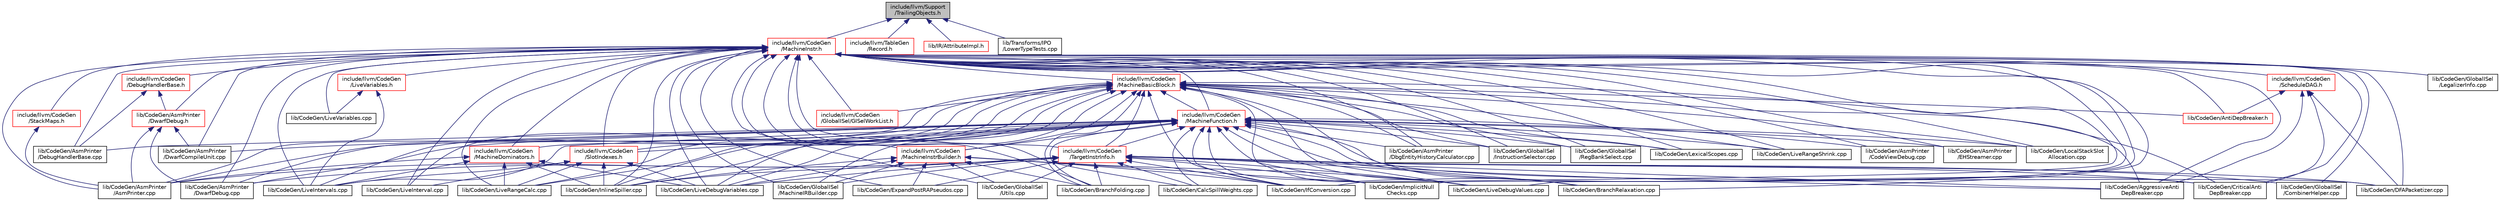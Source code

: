 digraph "include/llvm/Support/TrailingObjects.h"
{
 // LATEX_PDF_SIZE
  bgcolor="transparent";
  edge [fontname="Helvetica",fontsize="10",labelfontname="Helvetica",labelfontsize="10"];
  node [fontname="Helvetica",fontsize="10",shape="box"];
  Node1 [label="include/llvm/Support\l/TrailingObjects.h",height=0.2,width=0.4,color="black", fillcolor="grey75", style="filled", fontcolor="black",tooltip="This header defines support for implementing classes that have some trailing object (or arrays of obj..."];
  Node1 -> Node2 [dir="back",color="midnightblue",fontsize="10",style="solid",fontname="Helvetica"];
  Node2 [label="include/llvm/CodeGen\l/MachineInstr.h",height=0.2,width=0.4,color="red",URL="$MachineInstr_8h.html",tooltip=" "];
  Node2 -> Node3 [dir="back",color="midnightblue",fontsize="10",style="solid",fontname="Helvetica"];
  Node3 [label="include/llvm/CodeGen\l/DebugHandlerBase.h",height=0.2,width=0.4,color="red",URL="$DebugHandlerBase_8h.html",tooltip=" "];
  Node3 -> Node7 [dir="back",color="midnightblue",fontsize="10",style="solid",fontname="Helvetica"];
  Node7 [label="lib/CodeGen/AsmPrinter\l/DebugHandlerBase.cpp",height=0.2,width=0.4,color="black",URL="$DebugHandlerBase_8cpp.html",tooltip=" "];
  Node3 -> Node8 [dir="back",color="midnightblue",fontsize="10",style="solid",fontname="Helvetica"];
  Node8 [label="lib/CodeGen/AsmPrinter\l/DwarfDebug.h",height=0.2,width=0.4,color="red",URL="$DwarfDebug_8h.html",tooltip=" "];
  Node8 -> Node5 [dir="back",color="midnightblue",fontsize="10",style="solid",fontname="Helvetica"];
  Node5 [label="lib/CodeGen/AsmPrinter\l/AsmPrinter.cpp",height=0.2,width=0.4,color="black",URL="$AsmPrinter_8cpp.html",tooltip=" "];
  Node8 -> Node12 [dir="back",color="midnightblue",fontsize="10",style="solid",fontname="Helvetica"];
  Node12 [label="lib/CodeGen/AsmPrinter\l/DwarfCompileUnit.cpp",height=0.2,width=0.4,color="black",URL="$DwarfCompileUnit_8cpp.html",tooltip=" "];
  Node8 -> Node15 [dir="back",color="midnightblue",fontsize="10",style="solid",fontname="Helvetica"];
  Node15 [label="lib/CodeGen/AsmPrinter\l/DwarfDebug.cpp",height=0.2,width=0.4,color="black",URL="$DwarfDebug_8cpp.html",tooltip=" "];
  Node2 -> Node23 [dir="back",color="midnightblue",fontsize="10",style="solid",fontname="Helvetica"];
  Node23 [label="include/llvm/CodeGen\l/GlobalISel/GISelWorkList.h",height=0.2,width=0.4,color="red",URL="$GISelWorkList_8h.html",tooltip=" "];
  Node2 -> Node66 [dir="back",color="midnightblue",fontsize="10",style="solid",fontname="Helvetica"];
  Node66 [label="include/llvm/CodeGen\l/LiveVariables.h",height=0.2,width=0.4,color="red",URL="$LiveVariables_8h.html",tooltip=" "];
  Node66 -> Node67 [dir="back",color="midnightblue",fontsize="10",style="solid",fontname="Helvetica"];
  Node67 [label="lib/CodeGen/LiveIntervals.cpp",height=0.2,width=0.4,color="black",URL="$LiveIntervals_8cpp.html",tooltip=" "];
  Node66 -> Node68 [dir="back",color="midnightblue",fontsize="10",style="solid",fontname="Helvetica"];
  Node68 [label="lib/CodeGen/LiveVariables.cpp",height=0.2,width=0.4,color="black",URL="$LiveVariables_8cpp.html",tooltip=" "];
  Node2 -> Node77 [dir="back",color="midnightblue",fontsize="10",style="solid",fontname="Helvetica"];
  Node77 [label="include/llvm/CodeGen\l/MachineBasicBlock.h",height=0.2,width=0.4,color="red",URL="$MachineBasicBlock_8h.html",tooltip=" "];
  Node77 -> Node23 [dir="back",color="midnightblue",fontsize="10",style="solid",fontname="Helvetica"];
  Node77 -> Node838 [dir="back",color="midnightblue",fontsize="10",style="solid",fontname="Helvetica"];
  Node838 [label="include/llvm/CodeGen\l/MachineDominators.h",height=0.2,width=0.4,color="red",URL="$MachineDominators_8h.html",tooltip=" "];
  Node838 -> Node5 [dir="back",color="midnightblue",fontsize="10",style="solid",fontname="Helvetica"];
  Node838 -> Node693 [dir="back",color="midnightblue",fontsize="10",style="solid",fontname="Helvetica"];
  Node693 [label="lib/CodeGen/InlineSpiller.cpp",height=0.2,width=0.4,color="black",URL="$InlineSpiller_8cpp.html",tooltip=" "];
  Node838 -> Node695 [dir="back",color="midnightblue",fontsize="10",style="solid",fontname="Helvetica"];
  Node695 [label="lib/CodeGen/LiveDebugVariables.cpp",height=0.2,width=0.4,color="black",URL="$LiveDebugVariables_8cpp.html",tooltip=" "];
  Node838 -> Node67 [dir="back",color="midnightblue",fontsize="10",style="solid",fontname="Helvetica"];
  Node838 -> Node841 [dir="back",color="midnightblue",fontsize="10",style="solid",fontname="Helvetica"];
  Node841 [label="lib/CodeGen/LiveRangeCalc.cpp",height=0.2,width=0.4,color="black",URL="$LiveRangeCalc_8cpp.html",tooltip=" "];
  Node77 -> Node845 [dir="back",color="midnightblue",fontsize="10",style="solid",fontname="Helvetica"];
  Node845 [label="include/llvm/CodeGen\l/MachineFunction.h",height=0.2,width=0.4,color="red",URL="$MachineFunction_8h.html",tooltip=" "];
  Node845 -> Node949 [dir="back",color="midnightblue",fontsize="10",style="solid",fontname="Helvetica"];
  Node949 [label="include/llvm/CodeGen\l/MachineInstrBuilder.h",height=0.2,width=0.4,color="red",URL="$MachineInstrBuilder_8h.html",tooltip=" "];
  Node949 -> Node721 [dir="back",color="midnightblue",fontsize="10",style="solid",fontname="Helvetica"];
  Node721 [label="lib/CodeGen/BranchFolding.cpp",height=0.2,width=0.4,color="black",URL="$BranchFolding_8cpp.html",tooltip=" "];
  Node949 -> Node727 [dir="back",color="midnightblue",fontsize="10",style="solid",fontname="Helvetica"];
  Node727 [label="lib/CodeGen/ExpandPostRAPseudos.cpp",height=0.2,width=0.4,color="black",URL="$ExpandPostRAPseudos_8cpp.html",tooltip=" "];
  Node949 -> Node56 [dir="back",color="midnightblue",fontsize="10",style="solid",fontname="Helvetica"];
  Node56 [label="lib/CodeGen/GlobalISel\l/MachineIRBuilder.cpp",height=0.2,width=0.4,color="black",URL="$MachineIRBuilder_8cpp.html",tooltip="This file implements the MachineIRBuidler class."];
  Node949 -> Node730 [dir="back",color="midnightblue",fontsize="10",style="solid",fontname="Helvetica"];
  Node730 [label="lib/CodeGen/GlobalISel\l/Utils.cpp",height=0.2,width=0.4,color="black",URL="$CodeGen_2GlobalISel_2Utils_8cpp.html",tooltip=" "];
  Node949 -> Node246 [dir="back",color="midnightblue",fontsize="10",style="solid",fontname="Helvetica"];
  Node246 [label="lib/CodeGen/IfConversion.cpp",height=0.2,width=0.4,color="black",URL="$IfConversion_8cpp.html",tooltip=" "];
  Node949 -> Node731 [dir="back",color="midnightblue",fontsize="10",style="solid",fontname="Helvetica"];
  Node731 [label="lib/CodeGen/ImplicitNull\lChecks.cpp",height=0.2,width=0.4,color="black",URL="$ImplicitNullChecks_8cpp.html",tooltip=" "];
  Node949 -> Node693 [dir="back",color="midnightblue",fontsize="10",style="solid",fontname="Helvetica"];
  Node949 -> Node249 [dir="back",color="midnightblue",fontsize="10",style="solid",fontname="Helvetica"];
  Node249 [label="lib/CodeGen/LiveDebugValues.cpp",height=0.2,width=0.4,color="black",URL="$LiveDebugValues_8cpp.html",tooltip=" "];
  Node949 -> Node695 [dir="back",color="midnightblue",fontsize="10",style="solid",fontname="Helvetica"];
  Node845 -> Node917 [dir="back",color="midnightblue",fontsize="10",style="solid",fontname="Helvetica"];
  Node917 [label="include/llvm/CodeGen\l/SlotIndexes.h",height=0.2,width=0.4,color="red",URL="$SlotIndexes_8h.html",tooltip=" "];
  Node917 -> Node693 [dir="back",color="midnightblue",fontsize="10",style="solid",fontname="Helvetica"];
  Node917 -> Node695 [dir="back",color="midnightblue",fontsize="10",style="solid",fontname="Helvetica"];
  Node917 -> Node696 [dir="back",color="midnightblue",fontsize="10",style="solid",fontname="Helvetica"];
  Node696 [label="lib/CodeGen/LiveInterval.cpp",height=0.2,width=0.4,color="black",URL="$LiveInterval_8cpp.html",tooltip=" "];
  Node917 -> Node67 [dir="back",color="midnightblue",fontsize="10",style="solid",fontname="Helvetica"];
  Node917 -> Node841 [dir="back",color="midnightblue",fontsize="10",style="solid",fontname="Helvetica"];
  Node845 -> Node715 [dir="back",color="midnightblue",fontsize="10",style="solid",fontname="Helvetica"];
  Node715 [label="include/llvm/CodeGen\l/TargetInstrInfo.h",height=0.2,width=0.4,color="red",URL="$TargetInstrInfo_8h.html",tooltip=" "];
  Node715 -> Node213 [dir="back",color="midnightblue",fontsize="10",style="solid",fontname="Helvetica"];
  Node213 [label="lib/CodeGen/AggressiveAnti\lDepBreaker.cpp",height=0.2,width=0.4,color="black",URL="$AggressiveAntiDepBreaker_8cpp.html",tooltip=" "];
  Node715 -> Node5 [dir="back",color="midnightblue",fontsize="10",style="solid",fontname="Helvetica"];
  Node715 -> Node15 [dir="back",color="midnightblue",fontsize="10",style="solid",fontname="Helvetica"];
  Node715 -> Node721 [dir="back",color="midnightblue",fontsize="10",style="solid",fontname="Helvetica"];
  Node715 -> Node722 [dir="back",color="midnightblue",fontsize="10",style="solid",fontname="Helvetica"];
  Node722 [label="lib/CodeGen/BranchRelaxation.cpp",height=0.2,width=0.4,color="black",URL="$BranchRelaxation_8cpp.html",tooltip=" "];
  Node715 -> Node692 [dir="back",color="midnightblue",fontsize="10",style="solid",fontname="Helvetica"];
  Node692 [label="lib/CodeGen/CalcSpillWeights.cpp",height=0.2,width=0.4,color="black",URL="$CalcSpillWeights_8cpp.html",tooltip=" "];
  Node715 -> Node217 [dir="back",color="midnightblue",fontsize="10",style="solid",fontname="Helvetica"];
  Node217 [label="lib/CodeGen/CriticalAnti\lDepBreaker.cpp",height=0.2,width=0.4,color="black",URL="$CriticalAntiDepBreaker_8cpp.html",tooltip=" "];
  Node715 -> Node82 [dir="back",color="midnightblue",fontsize="10",style="solid",fontname="Helvetica"];
  Node82 [label="lib/CodeGen/DFAPacketizer.cpp",height=0.2,width=0.4,color="black",URL="$DFAPacketizer_8cpp.html",tooltip=" "];
  Node715 -> Node727 [dir="back",color="midnightblue",fontsize="10",style="solid",fontname="Helvetica"];
  Node715 -> Node38 [dir="back",color="midnightblue",fontsize="10",style="solid",fontname="Helvetica"];
  Node38 [label="lib/CodeGen/GlobalISel\l/CombinerHelper.cpp",height=0.2,width=0.4,color="black",URL="$CombinerHelper_8cpp.html",tooltip=" "];
  Node715 -> Node56 [dir="back",color="midnightblue",fontsize="10",style="solid",fontname="Helvetica"];
  Node715 -> Node730 [dir="back",color="midnightblue",fontsize="10",style="solid",fontname="Helvetica"];
  Node715 -> Node246 [dir="back",color="midnightblue",fontsize="10",style="solid",fontname="Helvetica"];
  Node715 -> Node731 [dir="back",color="midnightblue",fontsize="10",style="solid",fontname="Helvetica"];
  Node715 -> Node693 [dir="back",color="midnightblue",fontsize="10",style="solid",fontname="Helvetica"];
  Node715 -> Node249 [dir="back",color="midnightblue",fontsize="10",style="solid",fontname="Helvetica"];
  Node715 -> Node695 [dir="back",color="midnightblue",fontsize="10",style="solid",fontname="Helvetica"];
  Node845 -> Node213 [dir="back",color="midnightblue",fontsize="10",style="solid",fontname="Helvetica"];
  Node845 -> Node5 [dir="back",color="midnightblue",fontsize="10",style="solid",fontname="Helvetica"];
  Node845 -> Node6 [dir="back",color="midnightblue",fontsize="10",style="solid",fontname="Helvetica"];
  Node6 [label="lib/CodeGen/AsmPrinter\l/CodeViewDebug.cpp",height=0.2,width=0.4,color="black",URL="$CodeViewDebug_8cpp.html",tooltip=" "];
  Node845 -> Node237 [dir="back",color="midnightblue",fontsize="10",style="solid",fontname="Helvetica"];
  Node237 [label="lib/CodeGen/AsmPrinter\l/DbgEntityHistoryCalculator.cpp",height=0.2,width=0.4,color="black",URL="$DbgEntityHistoryCalculator_8cpp.html",tooltip=" "];
  Node845 -> Node7 [dir="back",color="midnightblue",fontsize="10",style="solid",fontname="Helvetica"];
  Node845 -> Node12 [dir="back",color="midnightblue",fontsize="10",style="solid",fontname="Helvetica"];
  Node845 -> Node15 [dir="back",color="midnightblue",fontsize="10",style="solid",fontname="Helvetica"];
  Node845 -> Node884 [dir="back",color="midnightblue",fontsize="10",style="solid",fontname="Helvetica"];
  Node884 [label="lib/CodeGen/AsmPrinter\l/EHStreamer.cpp",height=0.2,width=0.4,color="black",URL="$EHStreamer_8cpp.html",tooltip=" "];
  Node845 -> Node721 [dir="back",color="midnightblue",fontsize="10",style="solid",fontname="Helvetica"];
  Node845 -> Node722 [dir="back",color="midnightblue",fontsize="10",style="solid",fontname="Helvetica"];
  Node845 -> Node692 [dir="back",color="midnightblue",fontsize="10",style="solid",fontname="Helvetica"];
  Node845 -> Node217 [dir="back",color="midnightblue",fontsize="10",style="solid",fontname="Helvetica"];
  Node845 -> Node82 [dir="back",color="midnightblue",fontsize="10",style="solid",fontname="Helvetica"];
  Node845 -> Node958 [dir="back",color="midnightblue",fontsize="10",style="solid",fontname="Helvetica"];
  Node958 [label="lib/CodeGen/GlobalISel\l/InstructionSelector.cpp",height=0.2,width=0.4,color="black",URL="$InstructionSelector_8cpp.html",tooltip="This file implements the InstructionSelector class."];
  Node845 -> Node56 [dir="back",color="midnightblue",fontsize="10",style="solid",fontname="Helvetica"];
  Node845 -> Node54 [dir="back",color="midnightblue",fontsize="10",style="solid",fontname="Helvetica"];
  Node54 [label="lib/CodeGen/GlobalISel\l/RegBankSelect.cpp",height=0.2,width=0.4,color="black",URL="$RegBankSelect_8cpp.html",tooltip="This file implements the RegBankSelect class."];
  Node845 -> Node246 [dir="back",color="midnightblue",fontsize="10",style="solid",fontname="Helvetica"];
  Node845 -> Node731 [dir="back",color="midnightblue",fontsize="10",style="solid",fontname="Helvetica"];
  Node845 -> Node693 [dir="back",color="midnightblue",fontsize="10",style="solid",fontname="Helvetica"];
  Node845 -> Node970 [dir="back",color="midnightblue",fontsize="10",style="solid",fontname="Helvetica"];
  Node970 [label="lib/CodeGen/LexicalScopes.cpp",height=0.2,width=0.4,color="black",URL="$LexicalScopes_8cpp.html",tooltip=" "];
  Node845 -> Node249 [dir="back",color="midnightblue",fontsize="10",style="solid",fontname="Helvetica"];
  Node845 -> Node695 [dir="back",color="midnightblue",fontsize="10",style="solid",fontname="Helvetica"];
  Node845 -> Node67 [dir="back",color="midnightblue",fontsize="10",style="solid",fontname="Helvetica"];
  Node845 -> Node841 [dir="back",color="midnightblue",fontsize="10",style="solid",fontname="Helvetica"];
  Node845 -> Node936 [dir="back",color="midnightblue",fontsize="10",style="solid",fontname="Helvetica"];
  Node936 [label="lib/CodeGen/LiveRangeShrink.cpp",height=0.2,width=0.4,color="black",URL="$LiveRangeShrink_8cpp.html",tooltip="===------------------------------------------------------------------—===//"];
  Node845 -> Node937 [dir="back",color="midnightblue",fontsize="10",style="solid",fontname="Helvetica"];
  Node937 [label="lib/CodeGen/LocalStackSlot\lAllocation.cpp",height=0.2,width=0.4,color="black",URL="$LocalStackSlotAllocation_8cpp.html",tooltip=" "];
  Node77 -> Node949 [dir="back",color="midnightblue",fontsize="10",style="solid",fontname="Helvetica"];
  Node77 -> Node917 [dir="back",color="midnightblue",fontsize="10",style="solid",fontname="Helvetica"];
  Node77 -> Node715 [dir="back",color="midnightblue",fontsize="10",style="solid",fontname="Helvetica"];
  Node77 -> Node213 [dir="back",color="midnightblue",fontsize="10",style="solid",fontname="Helvetica"];
  Node77 -> Node214 [dir="back",color="midnightblue",fontsize="10",style="solid",fontname="Helvetica"];
  Node214 [label="lib/CodeGen/AntiDepBreaker.h",height=0.2,width=0.4,color="red",URL="$AntiDepBreaker_8h.html",tooltip=" "];
  Node77 -> Node5 [dir="back",color="midnightblue",fontsize="10",style="solid",fontname="Helvetica"];
  Node77 -> Node237 [dir="back",color="midnightblue",fontsize="10",style="solid",fontname="Helvetica"];
  Node77 -> Node15 [dir="back",color="midnightblue",fontsize="10",style="solid",fontname="Helvetica"];
  Node77 -> Node721 [dir="back",color="midnightblue",fontsize="10",style="solid",fontname="Helvetica"];
  Node77 -> Node722 [dir="back",color="midnightblue",fontsize="10",style="solid",fontname="Helvetica"];
  Node77 -> Node217 [dir="back",color="midnightblue",fontsize="10",style="solid",fontname="Helvetica"];
  Node77 -> Node958 [dir="back",color="midnightblue",fontsize="10",style="solid",fontname="Helvetica"];
  Node77 -> Node54 [dir="back",color="midnightblue",fontsize="10",style="solid",fontname="Helvetica"];
  Node77 -> Node246 [dir="back",color="midnightblue",fontsize="10",style="solid",fontname="Helvetica"];
  Node77 -> Node731 [dir="back",color="midnightblue",fontsize="10",style="solid",fontname="Helvetica"];
  Node77 -> Node693 [dir="back",color="midnightblue",fontsize="10",style="solid",fontname="Helvetica"];
  Node77 -> Node970 [dir="back",color="midnightblue",fontsize="10",style="solid",fontname="Helvetica"];
  Node77 -> Node249 [dir="back",color="midnightblue",fontsize="10",style="solid",fontname="Helvetica"];
  Node77 -> Node695 [dir="back",color="midnightblue",fontsize="10",style="solid",fontname="Helvetica"];
  Node77 -> Node696 [dir="back",color="midnightblue",fontsize="10",style="solid",fontname="Helvetica"];
  Node77 -> Node67 [dir="back",color="midnightblue",fontsize="10",style="solid",fontname="Helvetica"];
  Node77 -> Node841 [dir="back",color="midnightblue",fontsize="10",style="solid",fontname="Helvetica"];
  Node77 -> Node936 [dir="back",color="midnightblue",fontsize="10",style="solid",fontname="Helvetica"];
  Node77 -> Node937 [dir="back",color="midnightblue",fontsize="10",style="solid",fontname="Helvetica"];
  Node2 -> Node838 [dir="back",color="midnightblue",fontsize="10",style="solid",fontname="Helvetica"];
  Node2 -> Node845 [dir="back",color="midnightblue",fontsize="10",style="solid",fontname="Helvetica"];
  Node2 -> Node949 [dir="back",color="midnightblue",fontsize="10",style="solid",fontname="Helvetica"];
  Node2 -> Node176 [dir="back",color="midnightblue",fontsize="10",style="solid",fontname="Helvetica"];
  Node176 [label="include/llvm/CodeGen\l/ScheduleDAG.h",height=0.2,width=0.4,color="red",URL="$ScheduleDAG_8h.html",tooltip=" "];
  Node176 -> Node213 [dir="back",color="midnightblue",fontsize="10",style="solid",fontname="Helvetica"];
  Node176 -> Node214 [dir="back",color="midnightblue",fontsize="10",style="solid",fontname="Helvetica"];
  Node176 -> Node217 [dir="back",color="midnightblue",fontsize="10",style="solid",fontname="Helvetica"];
  Node176 -> Node82 [dir="back",color="midnightblue",fontsize="10",style="solid",fontname="Helvetica"];
  Node2 -> Node917 [dir="back",color="midnightblue",fontsize="10",style="solid",fontname="Helvetica"];
  Node2 -> Node1064 [dir="back",color="midnightblue",fontsize="10",style="solid",fontname="Helvetica"];
  Node1064 [label="include/llvm/CodeGen\l/StackMaps.h",height=0.2,width=0.4,color="red",URL="$StackMaps_8h.html",tooltip=" "];
  Node1064 -> Node5 [dir="back",color="midnightblue",fontsize="10",style="solid",fontname="Helvetica"];
  Node2 -> Node715 [dir="back",color="midnightblue",fontsize="10",style="solid",fontname="Helvetica"];
  Node2 -> Node213 [dir="back",color="midnightblue",fontsize="10",style="solid",fontname="Helvetica"];
  Node2 -> Node214 [dir="back",color="midnightblue",fontsize="10",style="solid",fontname="Helvetica"];
  Node2 -> Node5 [dir="back",color="midnightblue",fontsize="10",style="solid",fontname="Helvetica"];
  Node2 -> Node6 [dir="back",color="midnightblue",fontsize="10",style="solid",fontname="Helvetica"];
  Node2 -> Node237 [dir="back",color="midnightblue",fontsize="10",style="solid",fontname="Helvetica"];
  Node2 -> Node7 [dir="back",color="midnightblue",fontsize="10",style="solid",fontname="Helvetica"];
  Node2 -> Node12 [dir="back",color="midnightblue",fontsize="10",style="solid",fontname="Helvetica"];
  Node2 -> Node15 [dir="back",color="midnightblue",fontsize="10",style="solid",fontname="Helvetica"];
  Node2 -> Node8 [dir="back",color="midnightblue",fontsize="10",style="solid",fontname="Helvetica"];
  Node2 -> Node884 [dir="back",color="midnightblue",fontsize="10",style="solid",fontname="Helvetica"];
  Node2 -> Node721 [dir="back",color="midnightblue",fontsize="10",style="solid",fontname="Helvetica"];
  Node2 -> Node722 [dir="back",color="midnightblue",fontsize="10",style="solid",fontname="Helvetica"];
  Node2 -> Node692 [dir="back",color="midnightblue",fontsize="10",style="solid",fontname="Helvetica"];
  Node2 -> Node217 [dir="back",color="midnightblue",fontsize="10",style="solid",fontname="Helvetica"];
  Node2 -> Node82 [dir="back",color="midnightblue",fontsize="10",style="solid",fontname="Helvetica"];
  Node2 -> Node727 [dir="back",color="midnightblue",fontsize="10",style="solid",fontname="Helvetica"];
  Node2 -> Node38 [dir="back",color="midnightblue",fontsize="10",style="solid",fontname="Helvetica"];
  Node2 -> Node958 [dir="back",color="midnightblue",fontsize="10",style="solid",fontname="Helvetica"];
  Node2 -> Node864 [dir="back",color="midnightblue",fontsize="10",style="solid",fontname="Helvetica"];
  Node864 [label="lib/CodeGen/GlobalISel\l/LegalizerInfo.cpp",height=0.2,width=0.4,color="black",URL="$LegalizerInfo_8cpp.html",tooltip=" "];
  Node2 -> Node56 [dir="back",color="midnightblue",fontsize="10",style="solid",fontname="Helvetica"];
  Node2 -> Node54 [dir="back",color="midnightblue",fontsize="10",style="solid",fontname="Helvetica"];
  Node2 -> Node730 [dir="back",color="midnightblue",fontsize="10",style="solid",fontname="Helvetica"];
  Node2 -> Node246 [dir="back",color="midnightblue",fontsize="10",style="solid",fontname="Helvetica"];
  Node2 -> Node731 [dir="back",color="midnightblue",fontsize="10",style="solid",fontname="Helvetica"];
  Node2 -> Node693 [dir="back",color="midnightblue",fontsize="10",style="solid",fontname="Helvetica"];
  Node2 -> Node970 [dir="back",color="midnightblue",fontsize="10",style="solid",fontname="Helvetica"];
  Node2 -> Node249 [dir="back",color="midnightblue",fontsize="10",style="solid",fontname="Helvetica"];
  Node2 -> Node695 [dir="back",color="midnightblue",fontsize="10",style="solid",fontname="Helvetica"];
  Node2 -> Node696 [dir="back",color="midnightblue",fontsize="10",style="solid",fontname="Helvetica"];
  Node2 -> Node67 [dir="back",color="midnightblue",fontsize="10",style="solid",fontname="Helvetica"];
  Node2 -> Node841 [dir="back",color="midnightblue",fontsize="10",style="solid",fontname="Helvetica"];
  Node2 -> Node936 [dir="back",color="midnightblue",fontsize="10",style="solid",fontname="Helvetica"];
  Node2 -> Node68 [dir="back",color="midnightblue",fontsize="10",style="solid",fontname="Helvetica"];
  Node2 -> Node937 [dir="back",color="midnightblue",fontsize="10",style="solid",fontname="Helvetica"];
  Node1 -> Node1067 [dir="back",color="midnightblue",fontsize="10",style="solid",fontname="Helvetica"];
  Node1067 [label="include/llvm/TableGen\l/Record.h",height=0.2,width=0.4,color="red",URL="$Record_8h.html",tooltip=" "];
  Node1 -> Node1074 [dir="back",color="midnightblue",fontsize="10",style="solid",fontname="Helvetica"];
  Node1074 [label="lib/IR/AttributeImpl.h",height=0.2,width=0.4,color="red",URL="$AttributeImpl_8h.html",tooltip="This file defines various helper methods and classes used by LLVMContextImpl for creating and managin..."];
  Node1 -> Node1090 [dir="back",color="midnightblue",fontsize="10",style="solid",fontname="Helvetica"];
  Node1090 [label="lib/Transforms/IPO\l/LowerTypeTests.cpp",height=0.2,width=0.4,color="black",URL="$LowerTypeTests_8cpp.html",tooltip=" "];
}
